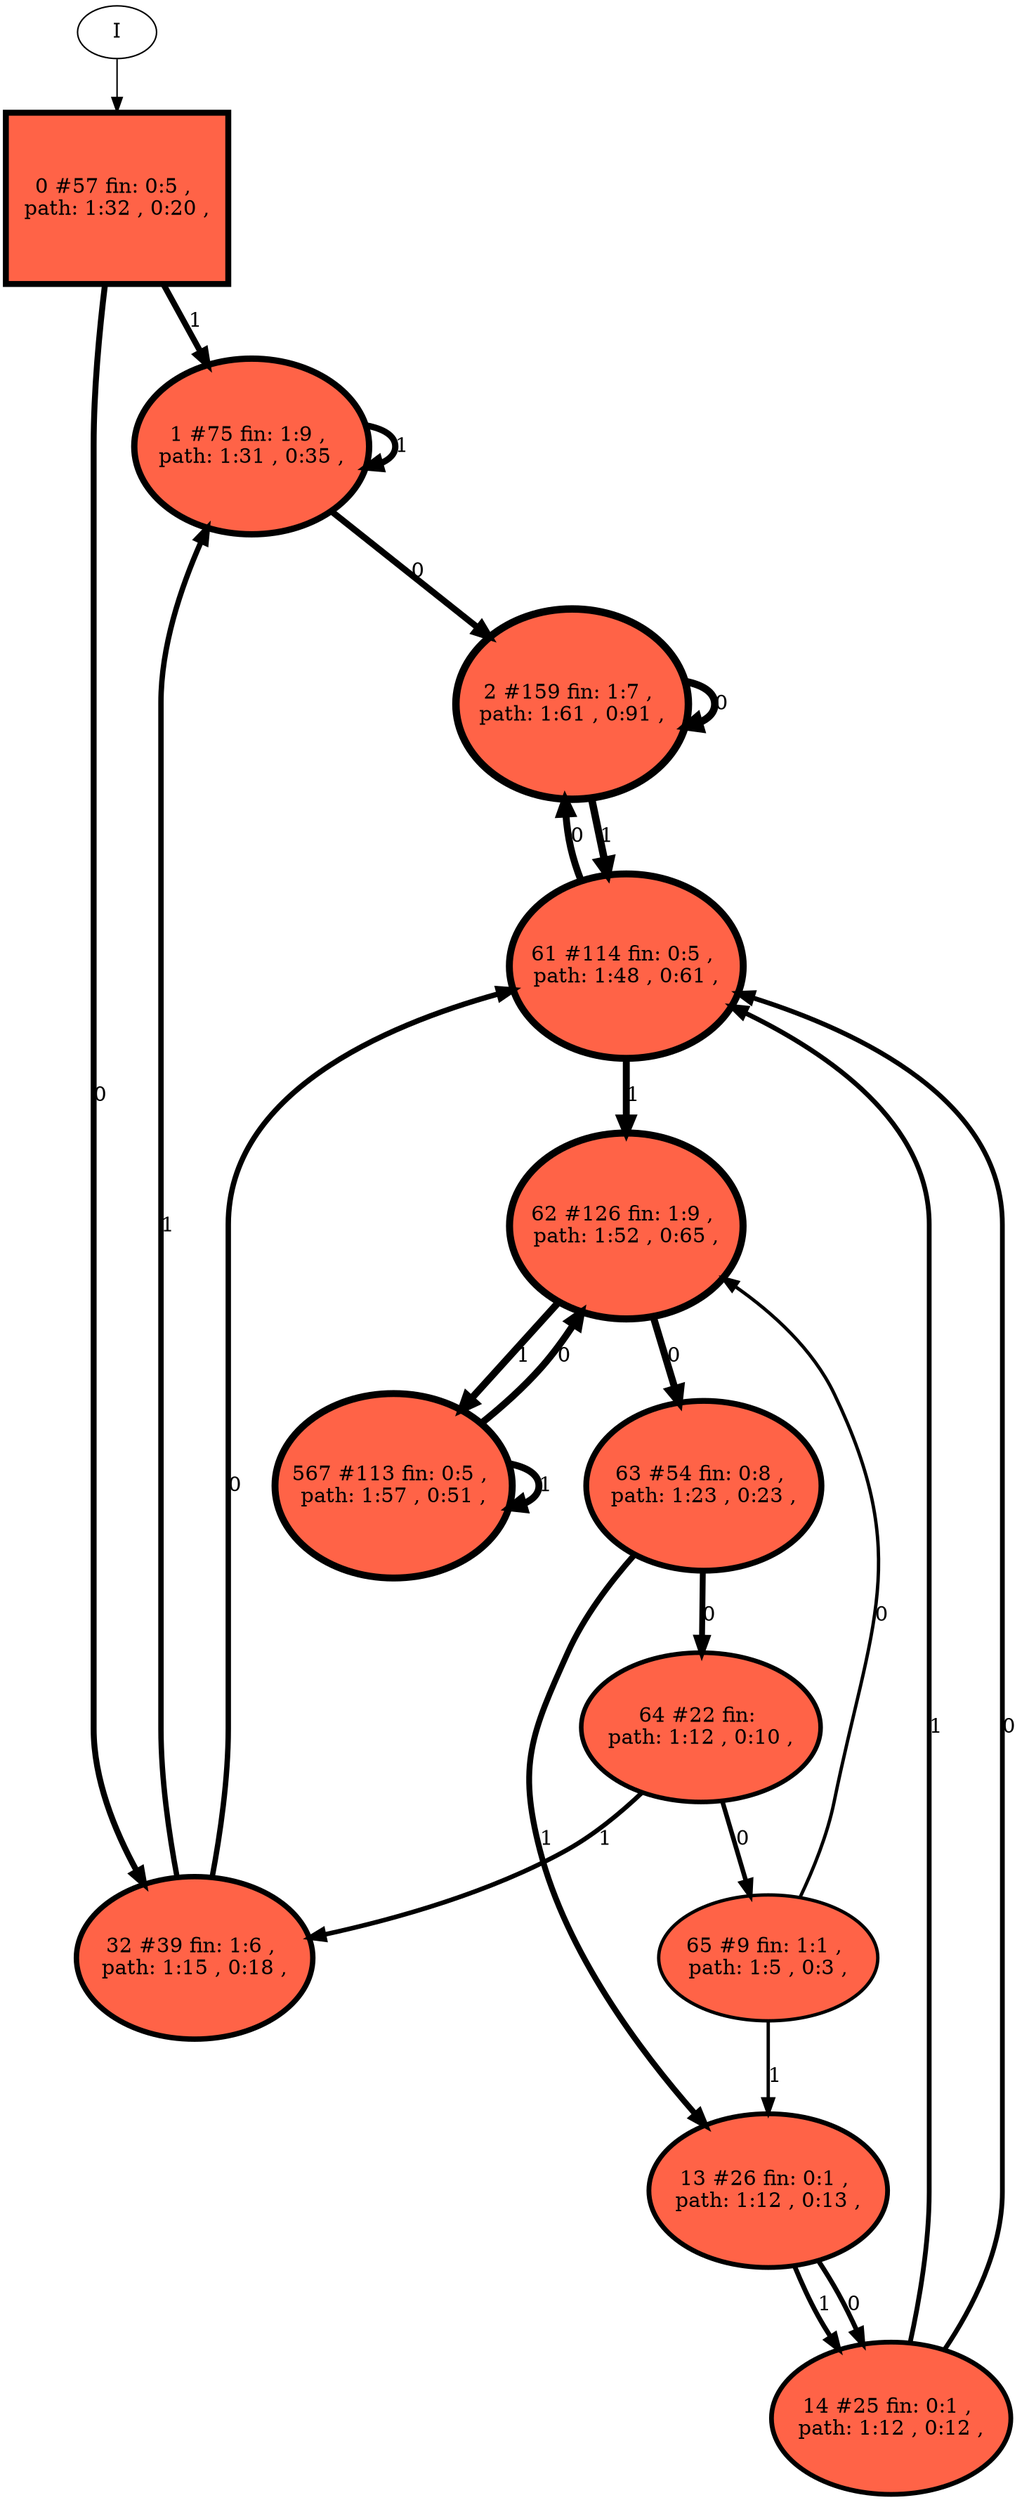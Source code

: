 // produced with flexfringe // 
digraph DFA {
	0 [label="root" shape=box];
		I -> 0;
	0 [ label="0 #57 fin: 0:5 , 
 path: 1:32 , 0:20 , " , style=filled, fillcolor="tomato", width=1.62145, height=1.62145, penwidth=4.06044];
		0 -> 1 [label="1 " , penwidth=4.06044 ];
		0 -> 32 [label="0 " , penwidth=4.06044 ];
	1 [ label="1 #75 fin: 1:9 , 
 path: 1:31 , 0:35 , " , style=filled, fillcolor="tomato", width=1.67349, height=1.67349, penwidth=4.33073];
		1 -> 1 [label="1 " , penwidth=4.33073 ];
		1 -> 2 [label="0 " , penwidth=4.33073 ];
	32 [ label="32 #39 fin: 1:6 , 
 path: 1:15 , 0:18 , " , style=filled, fillcolor="tomato", width=1.54519, height=1.54519, penwidth=3.68888];
		32 -> 1 [label="1 " , penwidth=3.68888 ];
		32 -> 61 [label="0 " , penwidth=3.68888 ];
	2 [ label="2 #159 fin: 1:7 , 
 path: 1:61 , 0:91 , " , style=filled, fillcolor="tomato", width=1.80421, height=1.80421, penwidth=5.07517];
		2 -> 61 [label="1 " , penwidth=5.07517 ];
		2 -> 2 [label="0 " , penwidth=5.07517 ];
	61 [ label="61 #114 fin: 0:5 , 
 path: 1:48 , 0:61 , " , style=filled, fillcolor="tomato", width=1.74832, height=1.74832, penwidth=4.74493];
		61 -> 62 [label="1 " , penwidth=4.74493 ];
		61 -> 2 [label="0 " , penwidth=4.74493 ];
	62 [ label="62 #126 fin: 1:9 , 
 path: 1:52 , 0:65 , " , style=filled, fillcolor="tomato", width=1.76545, height=1.76545, penwidth=4.84419];
		62 -> 567 [label="1 " , penwidth=4.84419 ];
		62 -> 63 [label="0 " , penwidth=4.84419 ];
	567 [ label="567 #113 fin: 0:5 , 
 path: 1:57 , 0:51 , " , style=filled, fillcolor="tomato", width=1.7468, height=1.7468, penwidth=4.7362];
		567 -> 567 [label="1 " , penwidth=4.7362 ];
		567 -> 62 [label="0 " , penwidth=4.7362 ];
	63 [ label="63 #54 fin: 0:8 , 
 path: 1:23 , 0:23 , " , style=filled, fillcolor="tomato", width=1.6109, height=1.6109, penwidth=4.00733];
		63 -> 13 [label="1 " , penwidth=4.00733 ];
		63 -> 64 [label="0 " , penwidth=4.00733 ];
	64 [ label="64 #22 fin: 
 path: 1:12 , 0:10 , " , style=filled, fillcolor="tomato", width=1.41961, height=1.41961, penwidth=3.13549];
		64 -> 32 [label="1 " , penwidth=3.13549 ];
		64 -> 65 [label="0 " , penwidth=3.13549 ];
	13 [ label="13 #26 fin: 0:1 , 
 path: 1:12 , 0:13 , " , style=filled, fillcolor="tomato", width=1.45765, height=1.45765, penwidth=3.29584];
		13 -> 14 [label="1 " , penwidth=3.29584 ];
		13 -> 14 [label="0 " , penwidth=3.29584 ];
	65 [ label="65 #9 fin: 1:1 , 
 path: 1:5 , 0:3 , " , style=filled, fillcolor="tomato", width=1.19471, height=1.19471, penwidth=2.30259];
		65 -> 13 [label="1 " , penwidth=2.30259 ];
		65 -> 62 [label="0 " , penwidth=2.30259 ];
	14 [ label="14 #25 fin: 0:1 , 
 path: 1:12 , 0:12 , " , style=filled, fillcolor="tomato", width=1.44882, height=1.44882, penwidth=3.2581];
		14 -> 61 [label="1 " , penwidth=3.2581 ];
		14 -> 61 [label="0 " , penwidth=3.2581 ];
}

